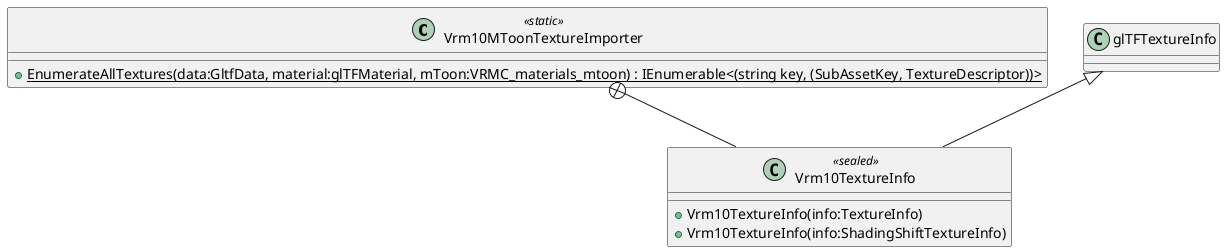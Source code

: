 @startuml
class Vrm10MToonTextureImporter <<static>> {
    + {static} EnumerateAllTextures(data:GltfData, material:glTFMaterial, mToon:VRMC_materials_mtoon) : IEnumerable<(string key, (SubAssetKey, TextureDescriptor))>
}
class Vrm10TextureInfo <<sealed>> {
    + Vrm10TextureInfo(info:TextureInfo)
    + Vrm10TextureInfo(info:ShadingShiftTextureInfo)
}
Vrm10MToonTextureImporter +-- Vrm10TextureInfo
glTFTextureInfo <|-- Vrm10TextureInfo
@enduml
